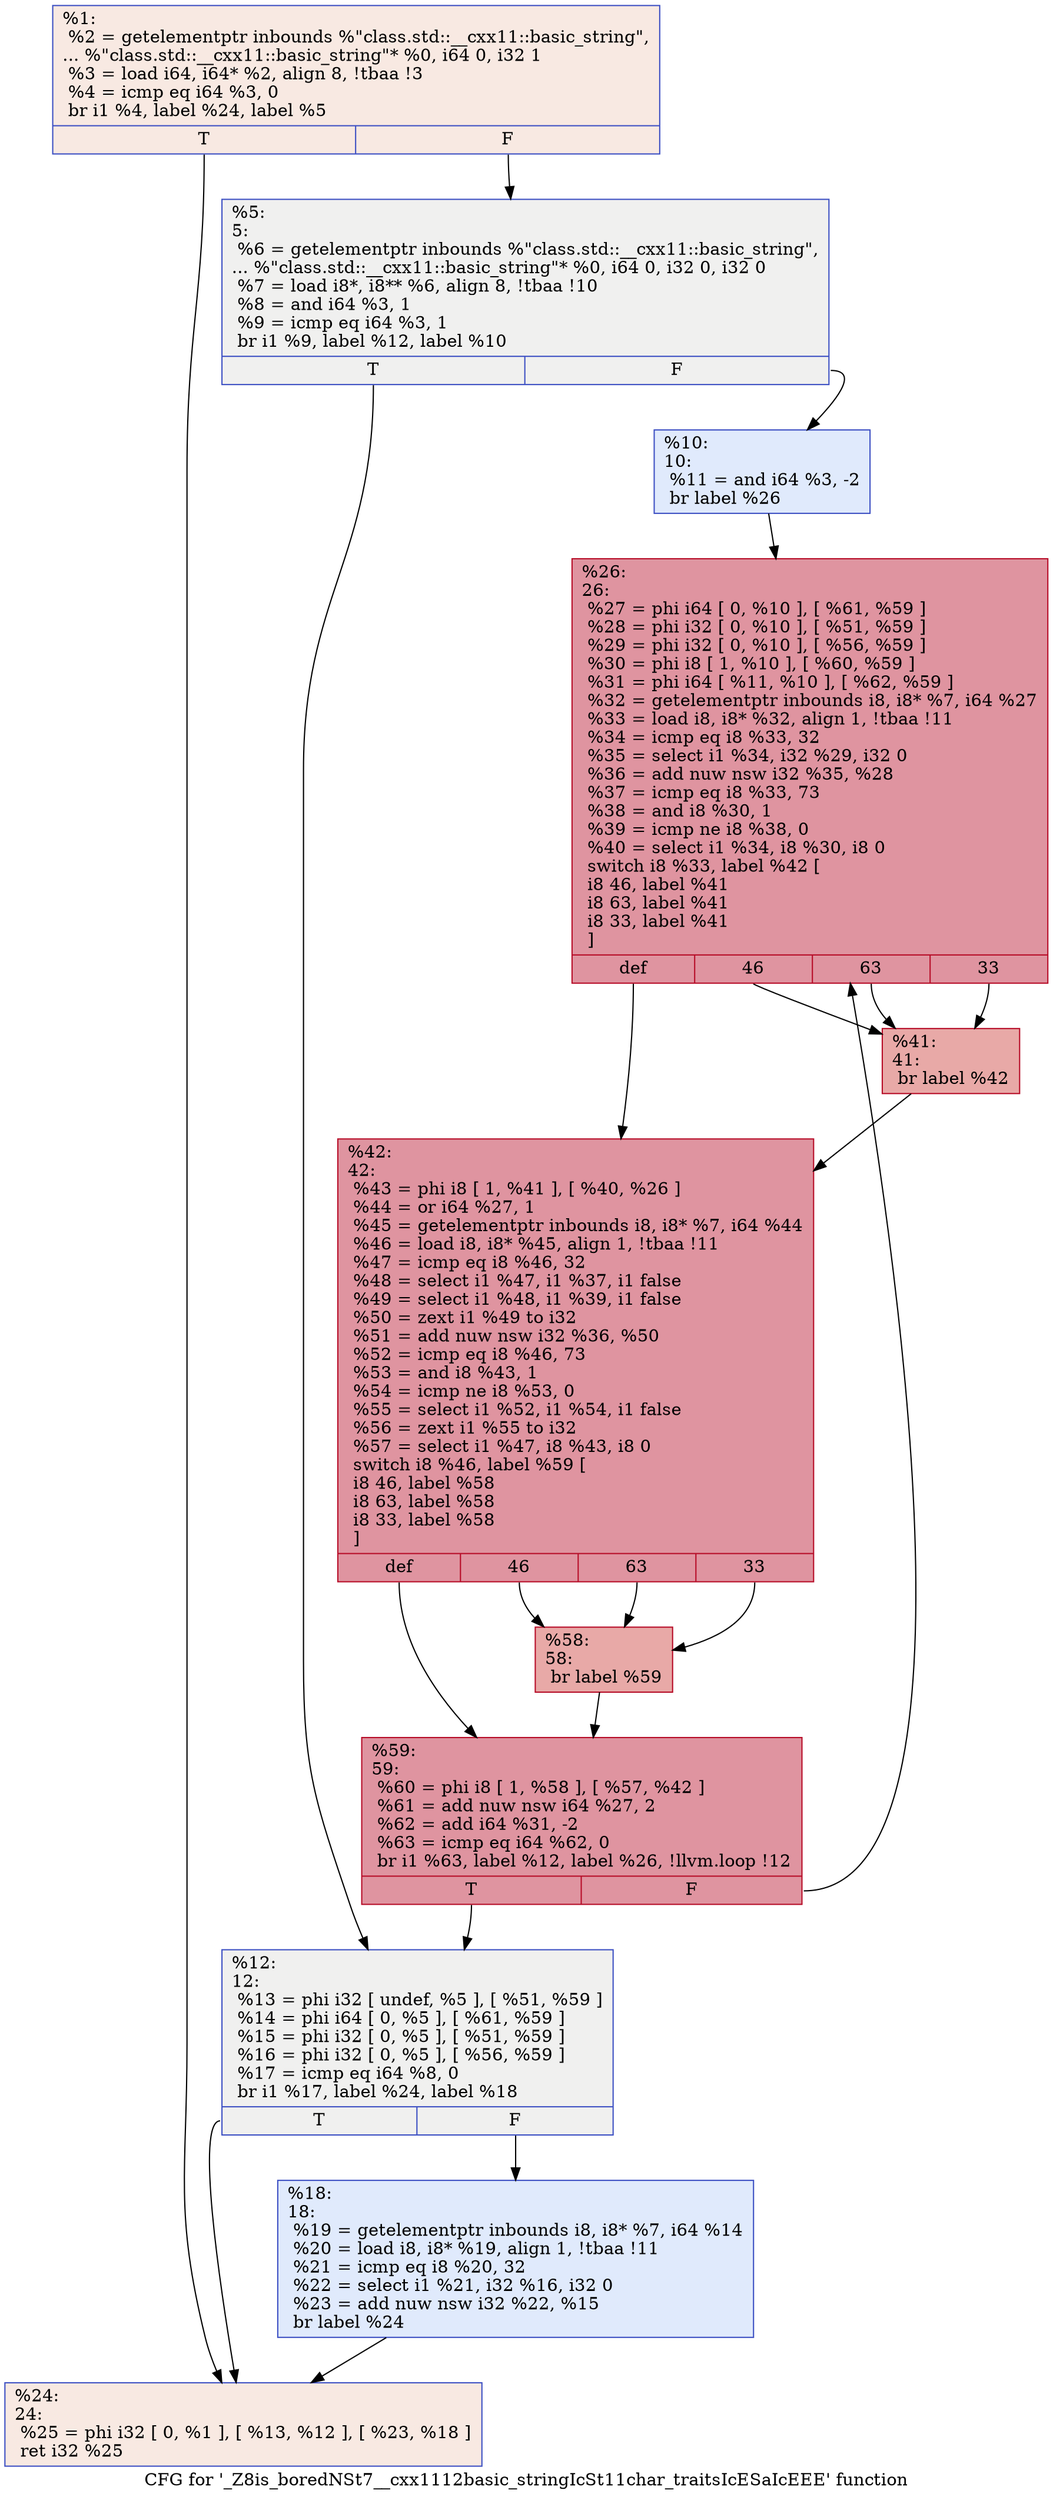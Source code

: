 digraph "CFG for '_Z8is_boredNSt7__cxx1112basic_stringIcSt11char_traitsIcESaIcEEE' function" {
	label="CFG for '_Z8is_boredNSt7__cxx1112basic_stringIcSt11char_traitsIcESaIcEEE' function";

	Node0x55d88198d390 [shape=record,color="#3d50c3ff", style=filled, fillcolor="#efcebd70",label="{%1:\l  %2 = getelementptr inbounds %\"class.std::__cxx11::basic_string\",\l... %\"class.std::__cxx11::basic_string\"* %0, i64 0, i32 1\l  %3 = load i64, i64* %2, align 8, !tbaa !3\l  %4 = icmp eq i64 %3, 0\l  br i1 %4, label %24, label %5\l|{<s0>T|<s1>F}}"];
	Node0x55d88198d390:s0 -> Node0x55d88198ede0;
	Node0x55d88198d390:s1 -> Node0x55d88198ee70;
	Node0x55d88198ee70 [shape=record,color="#3d50c3ff", style=filled, fillcolor="#dedcdb70",label="{%5:\l5:                                                \l  %6 = getelementptr inbounds %\"class.std::__cxx11::basic_string\",\l... %\"class.std::__cxx11::basic_string\"* %0, i64 0, i32 0, i32 0\l  %7 = load i8*, i8** %6, align 8, !tbaa !10\l  %8 = and i64 %3, 1\l  %9 = icmp eq i64 %3, 1\l  br i1 %9, label %12, label %10\l|{<s0>T|<s1>F}}"];
	Node0x55d88198ee70:s0 -> Node0x55d88198ed90;
	Node0x55d88198ee70:s1 -> Node0x55d88198f300;
	Node0x55d88198f300 [shape=record,color="#3d50c3ff", style=filled, fillcolor="#b9d0f970",label="{%10:\l10:                                               \l  %11 = and i64 %3, -2\l  br label %26\l}"];
	Node0x55d88198f300 -> Node0x55d88198f500;
	Node0x55d88198ed90 [shape=record,color="#3d50c3ff", style=filled, fillcolor="#dedcdb70",label="{%12:\l12:                                               \l  %13 = phi i32 [ undef, %5 ], [ %51, %59 ]\l  %14 = phi i64 [ 0, %5 ], [ %61, %59 ]\l  %15 = phi i32 [ 0, %5 ], [ %51, %59 ]\l  %16 = phi i32 [ 0, %5 ], [ %56, %59 ]\l  %17 = icmp eq i64 %8, 0\l  br i1 %17, label %24, label %18\l|{<s0>T|<s1>F}}"];
	Node0x55d88198ed90:s0 -> Node0x55d88198ede0;
	Node0x55d88198ed90:s1 -> Node0x55d88198fe50;
	Node0x55d88198fe50 [shape=record,color="#3d50c3ff", style=filled, fillcolor="#b9d0f970",label="{%18:\l18:                                               \l  %19 = getelementptr inbounds i8, i8* %7, i64 %14\l  %20 = load i8, i8* %19, align 1, !tbaa !11\l  %21 = icmp eq i8 %20, 32\l  %22 = select i1 %21, i32 %16, i32 0\l  %23 = add nuw nsw i32 %22, %15\l  br label %24\l}"];
	Node0x55d88198fe50 -> Node0x55d88198ede0;
	Node0x55d88198ede0 [shape=record,color="#3d50c3ff", style=filled, fillcolor="#efcebd70",label="{%24:\l24:                                               \l  %25 = phi i32 [ 0, %1 ], [ %13, %12 ], [ %23, %18 ]\l  ret i32 %25\l}"];
	Node0x55d88198f500 [shape=record,color="#b70d28ff", style=filled, fillcolor="#b70d2870",label="{%26:\l26:                                               \l  %27 = phi i64 [ 0, %10 ], [ %61, %59 ]\l  %28 = phi i32 [ 0, %10 ], [ %51, %59 ]\l  %29 = phi i32 [ 0, %10 ], [ %56, %59 ]\l  %30 = phi i8 [ 1, %10 ], [ %60, %59 ]\l  %31 = phi i64 [ %11, %10 ], [ %62, %59 ]\l  %32 = getelementptr inbounds i8, i8* %7, i64 %27\l  %33 = load i8, i8* %32, align 1, !tbaa !11\l  %34 = icmp eq i8 %33, 32\l  %35 = select i1 %34, i32 %29, i32 0\l  %36 = add nuw nsw i32 %35, %28\l  %37 = icmp eq i8 %33, 73\l  %38 = and i8 %30, 1\l  %39 = icmp ne i8 %38, 0\l  %40 = select i1 %34, i8 %30, i8 0\l  switch i8 %33, label %42 [\l    i8 46, label %41\l    i8 63, label %41\l    i8 33, label %41\l  ]\l|{<s0>def|<s1>46|<s2>63|<s3>33}}"];
	Node0x55d88198f500:s0 -> Node0x55d8819916f0;
	Node0x55d88198f500:s1 -> Node0x55d8819917b0;
	Node0x55d88198f500:s2 -> Node0x55d8819917b0;
	Node0x55d88198f500:s3 -> Node0x55d8819917b0;
	Node0x55d8819917b0 [shape=record,color="#b70d28ff", style=filled, fillcolor="#ca3b3770",label="{%41:\l41:                                               \l  br label %42\l}"];
	Node0x55d8819917b0 -> Node0x55d8819916f0;
	Node0x55d8819916f0 [shape=record,color="#b70d28ff", style=filled, fillcolor="#b70d2870",label="{%42:\l42:                                               \l  %43 = phi i8 [ 1, %41 ], [ %40, %26 ]\l  %44 = or i64 %27, 1\l  %45 = getelementptr inbounds i8, i8* %7, i64 %44\l  %46 = load i8, i8* %45, align 1, !tbaa !11\l  %47 = icmp eq i8 %46, 32\l  %48 = select i1 %47, i1 %37, i1 false\l  %49 = select i1 %48, i1 %39, i1 false\l  %50 = zext i1 %49 to i32\l  %51 = add nuw nsw i32 %36, %50\l  %52 = icmp eq i8 %46, 73\l  %53 = and i8 %43, 1\l  %54 = icmp ne i8 %53, 0\l  %55 = select i1 %52, i1 %54, i1 false\l  %56 = zext i1 %55 to i32\l  %57 = select i1 %47, i8 %43, i8 0\l  switch i8 %46, label %59 [\l    i8 46, label %58\l    i8 63, label %58\l    i8 33, label %58\l  ]\l|{<s0>def|<s1>46|<s2>63|<s3>33}}"];
	Node0x55d8819916f0:s0 -> Node0x55d88198fa20;
	Node0x55d8819916f0:s1 -> Node0x55d881992250;
	Node0x55d8819916f0:s2 -> Node0x55d881992250;
	Node0x55d8819916f0:s3 -> Node0x55d881992250;
	Node0x55d881992250 [shape=record,color="#b70d28ff", style=filled, fillcolor="#ca3b3770",label="{%58:\l58:                                               \l  br label %59\l}"];
	Node0x55d881992250 -> Node0x55d88198fa20;
	Node0x55d88198fa20 [shape=record,color="#b70d28ff", style=filled, fillcolor="#b70d2870",label="{%59:\l59:                                               \l  %60 = phi i8 [ 1, %58 ], [ %57, %42 ]\l  %61 = add nuw nsw i64 %27, 2\l  %62 = add i64 %31, -2\l  %63 = icmp eq i64 %62, 0\l  br i1 %63, label %12, label %26, !llvm.loop !12\l|{<s0>T|<s1>F}}"];
	Node0x55d88198fa20:s0 -> Node0x55d88198ed90;
	Node0x55d88198fa20:s1 -> Node0x55d88198f500;
}
